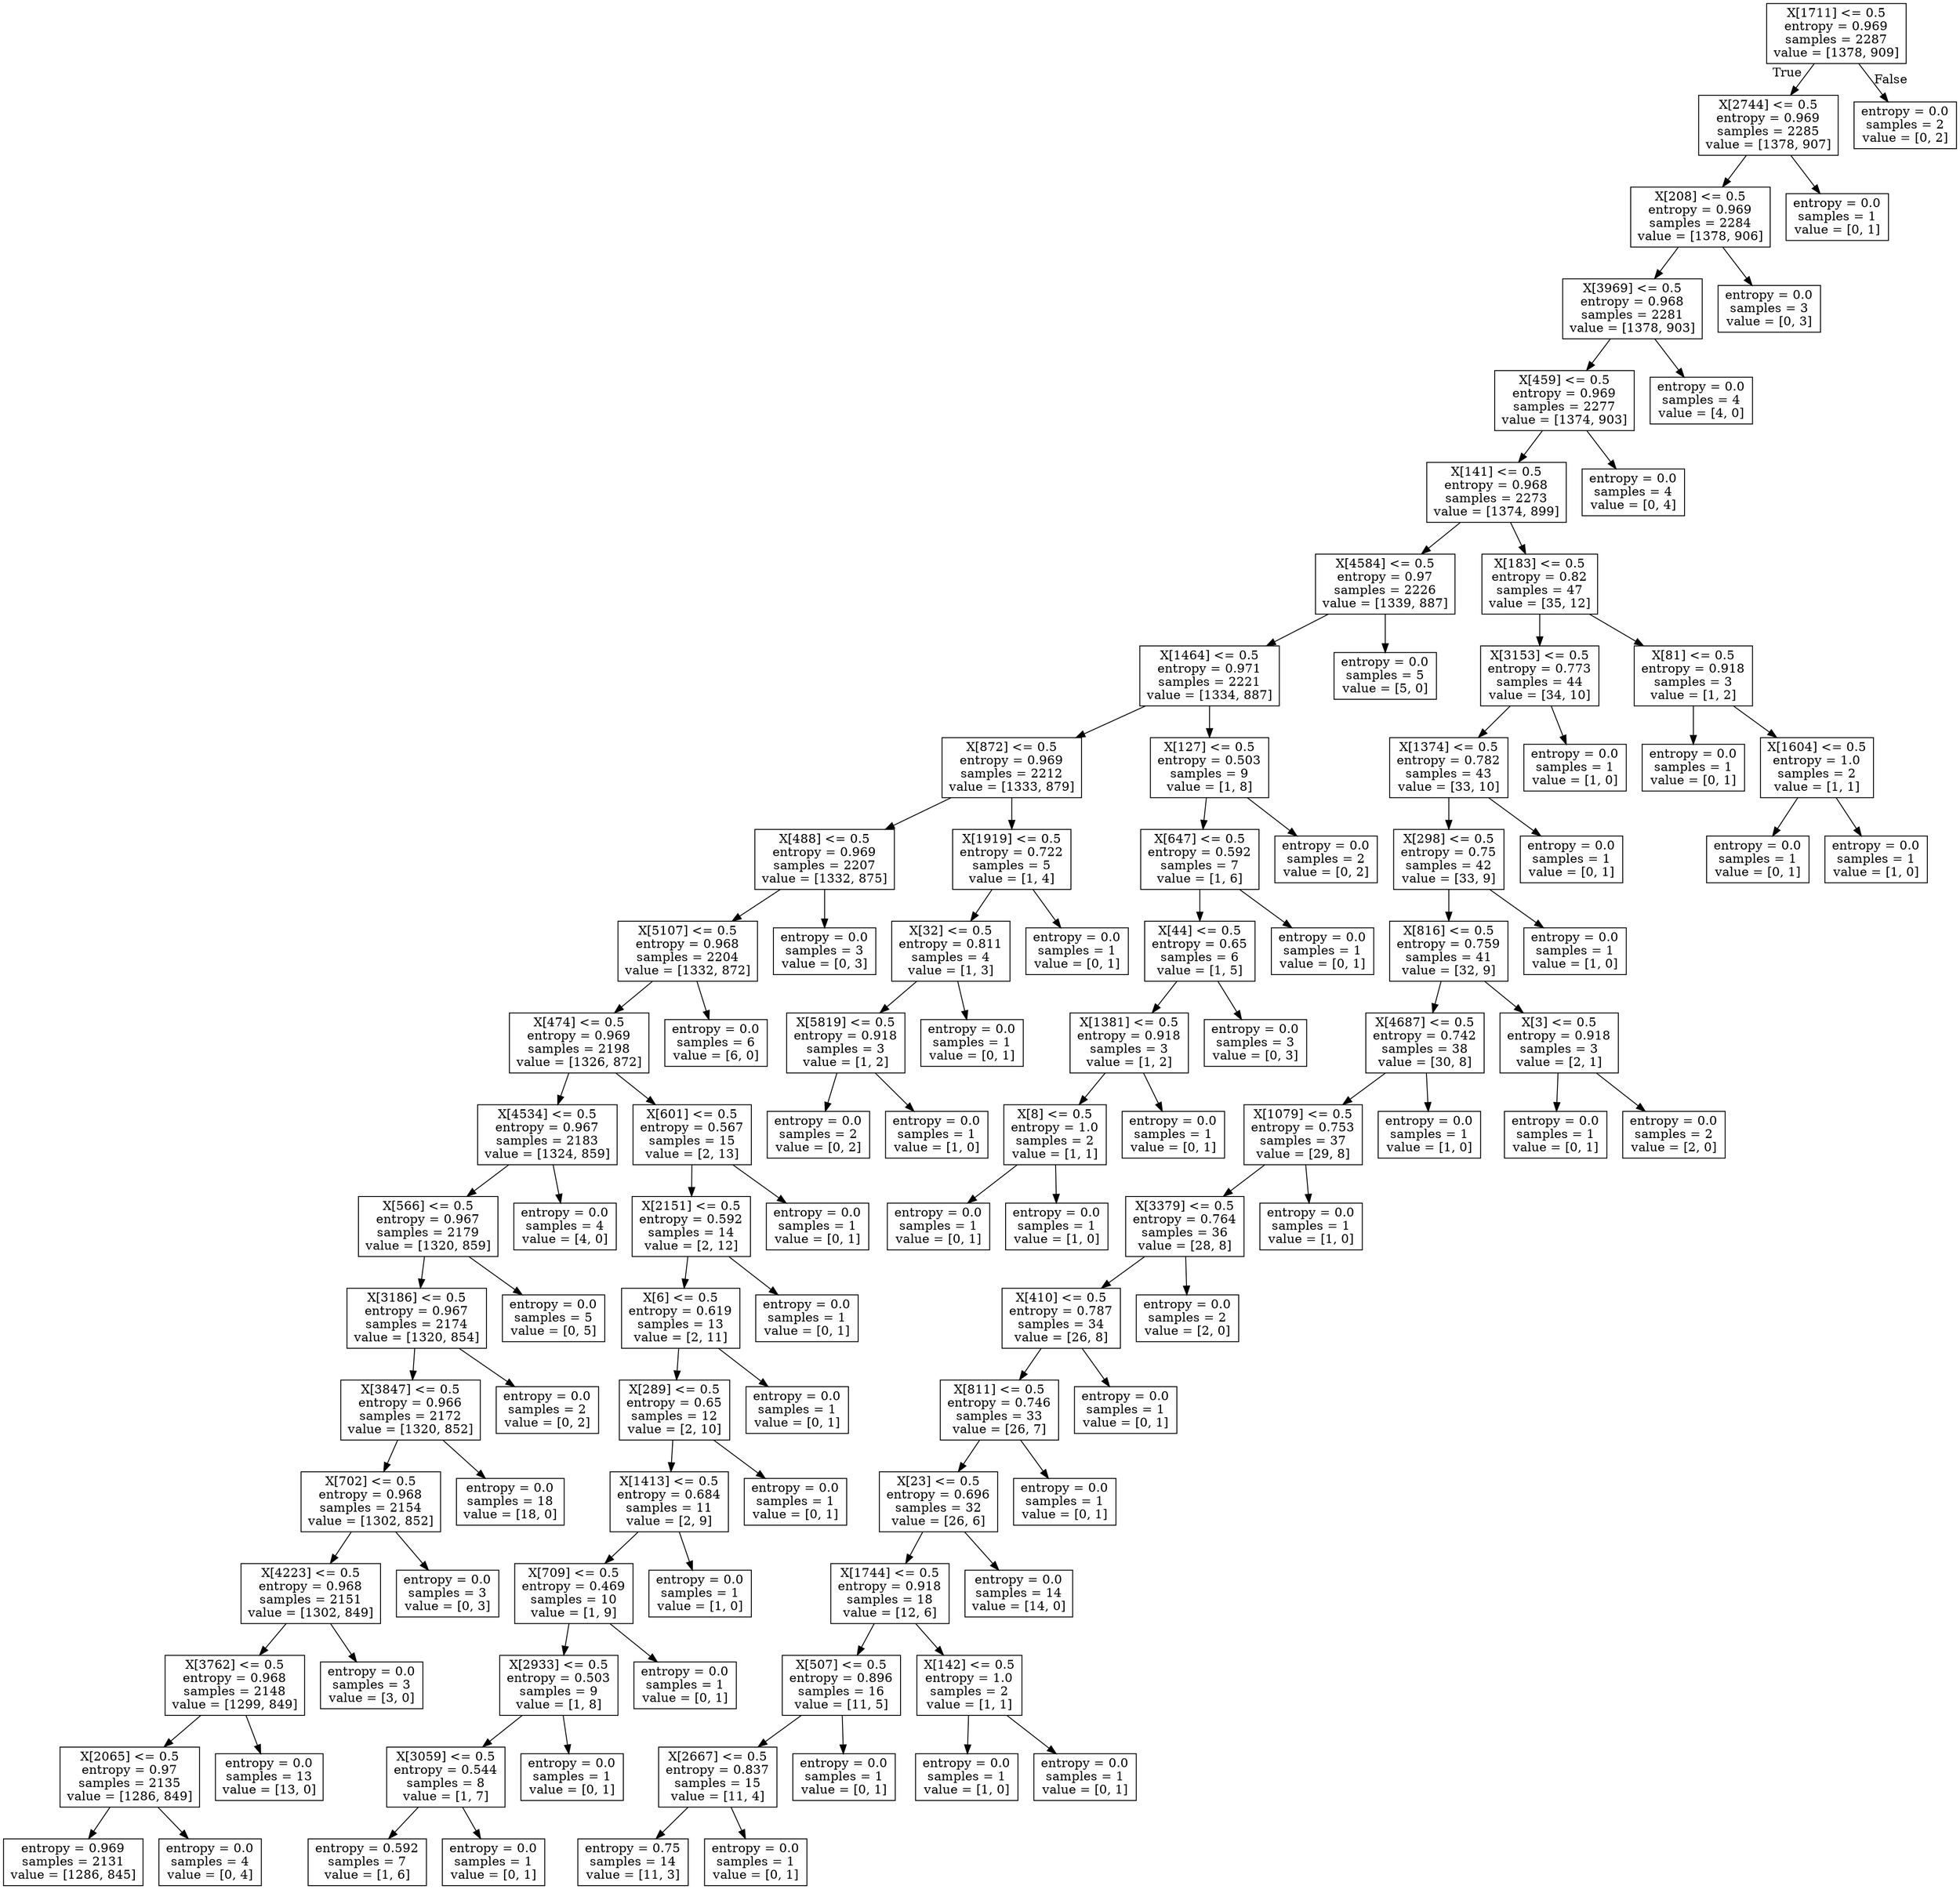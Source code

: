 digraph Tree {
node [shape=box] ;
0 [label="X[1711] <= 0.5\nentropy = 0.969\nsamples = 2287\nvalue = [1378, 909]"] ;
1 [label="X[2744] <= 0.5\nentropy = 0.969\nsamples = 2285\nvalue = [1378, 907]"] ;
0 -> 1 [labeldistance=2.5, labelangle=45, headlabel="True"] ;
2 [label="X[208] <= 0.5\nentropy = 0.969\nsamples = 2284\nvalue = [1378, 906]"] ;
1 -> 2 ;
3 [label="X[3969] <= 0.5\nentropy = 0.968\nsamples = 2281\nvalue = [1378, 903]"] ;
2 -> 3 ;
4 [label="X[459] <= 0.5\nentropy = 0.969\nsamples = 2277\nvalue = [1374, 903]"] ;
3 -> 4 ;
5 [label="X[141] <= 0.5\nentropy = 0.968\nsamples = 2273\nvalue = [1374, 899]"] ;
4 -> 5 ;
6 [label="X[4584] <= 0.5\nentropy = 0.97\nsamples = 2226\nvalue = [1339, 887]"] ;
5 -> 6 ;
7 [label="X[1464] <= 0.5\nentropy = 0.971\nsamples = 2221\nvalue = [1334, 887]"] ;
6 -> 7 ;
8 [label="X[872] <= 0.5\nentropy = 0.969\nsamples = 2212\nvalue = [1333, 879]"] ;
7 -> 8 ;
9 [label="X[488] <= 0.5\nentropy = 0.969\nsamples = 2207\nvalue = [1332, 875]"] ;
8 -> 9 ;
10 [label="X[5107] <= 0.5\nentropy = 0.968\nsamples = 2204\nvalue = [1332, 872]"] ;
9 -> 10 ;
11 [label="X[474] <= 0.5\nentropy = 0.969\nsamples = 2198\nvalue = [1326, 872]"] ;
10 -> 11 ;
12 [label="X[4534] <= 0.5\nentropy = 0.967\nsamples = 2183\nvalue = [1324, 859]"] ;
11 -> 12 ;
13 [label="X[566] <= 0.5\nentropy = 0.967\nsamples = 2179\nvalue = [1320, 859]"] ;
12 -> 13 ;
14 [label="X[3186] <= 0.5\nentropy = 0.967\nsamples = 2174\nvalue = [1320, 854]"] ;
13 -> 14 ;
15 [label="X[3847] <= 0.5\nentropy = 0.966\nsamples = 2172\nvalue = [1320, 852]"] ;
14 -> 15 ;
16 [label="X[702] <= 0.5\nentropy = 0.968\nsamples = 2154\nvalue = [1302, 852]"] ;
15 -> 16 ;
17 [label="X[4223] <= 0.5\nentropy = 0.968\nsamples = 2151\nvalue = [1302, 849]"] ;
16 -> 17 ;
18 [label="X[3762] <= 0.5\nentropy = 0.968\nsamples = 2148\nvalue = [1299, 849]"] ;
17 -> 18 ;
19 [label="X[2065] <= 0.5\nentropy = 0.97\nsamples = 2135\nvalue = [1286, 849]"] ;
18 -> 19 ;
20 [label="entropy = 0.969\nsamples = 2131\nvalue = [1286, 845]"] ;
19 -> 20 ;
21 [label="entropy = 0.0\nsamples = 4\nvalue = [0, 4]"] ;
19 -> 21 ;
22 [label="entropy = 0.0\nsamples = 13\nvalue = [13, 0]"] ;
18 -> 22 ;
23 [label="entropy = 0.0\nsamples = 3\nvalue = [3, 0]"] ;
17 -> 23 ;
24 [label="entropy = 0.0\nsamples = 3\nvalue = [0, 3]"] ;
16 -> 24 ;
25 [label="entropy = 0.0\nsamples = 18\nvalue = [18, 0]"] ;
15 -> 25 ;
26 [label="entropy = 0.0\nsamples = 2\nvalue = [0, 2]"] ;
14 -> 26 ;
27 [label="entropy = 0.0\nsamples = 5\nvalue = [0, 5]"] ;
13 -> 27 ;
28 [label="entropy = 0.0\nsamples = 4\nvalue = [4, 0]"] ;
12 -> 28 ;
29 [label="X[601] <= 0.5\nentropy = 0.567\nsamples = 15\nvalue = [2, 13]"] ;
11 -> 29 ;
30 [label="X[2151] <= 0.5\nentropy = 0.592\nsamples = 14\nvalue = [2, 12]"] ;
29 -> 30 ;
31 [label="X[6] <= 0.5\nentropy = 0.619\nsamples = 13\nvalue = [2, 11]"] ;
30 -> 31 ;
32 [label="X[289] <= 0.5\nentropy = 0.65\nsamples = 12\nvalue = [2, 10]"] ;
31 -> 32 ;
33 [label="X[1413] <= 0.5\nentropy = 0.684\nsamples = 11\nvalue = [2, 9]"] ;
32 -> 33 ;
34 [label="X[709] <= 0.5\nentropy = 0.469\nsamples = 10\nvalue = [1, 9]"] ;
33 -> 34 ;
35 [label="X[2933] <= 0.5\nentropy = 0.503\nsamples = 9\nvalue = [1, 8]"] ;
34 -> 35 ;
36 [label="X[3059] <= 0.5\nentropy = 0.544\nsamples = 8\nvalue = [1, 7]"] ;
35 -> 36 ;
37 [label="entropy = 0.592\nsamples = 7\nvalue = [1, 6]"] ;
36 -> 37 ;
38 [label="entropy = 0.0\nsamples = 1\nvalue = [0, 1]"] ;
36 -> 38 ;
39 [label="entropy = 0.0\nsamples = 1\nvalue = [0, 1]"] ;
35 -> 39 ;
40 [label="entropy = 0.0\nsamples = 1\nvalue = [0, 1]"] ;
34 -> 40 ;
41 [label="entropy = 0.0\nsamples = 1\nvalue = [1, 0]"] ;
33 -> 41 ;
42 [label="entropy = 0.0\nsamples = 1\nvalue = [0, 1]"] ;
32 -> 42 ;
43 [label="entropy = 0.0\nsamples = 1\nvalue = [0, 1]"] ;
31 -> 43 ;
44 [label="entropy = 0.0\nsamples = 1\nvalue = [0, 1]"] ;
30 -> 44 ;
45 [label="entropy = 0.0\nsamples = 1\nvalue = [0, 1]"] ;
29 -> 45 ;
46 [label="entropy = 0.0\nsamples = 6\nvalue = [6, 0]"] ;
10 -> 46 ;
47 [label="entropy = 0.0\nsamples = 3\nvalue = [0, 3]"] ;
9 -> 47 ;
48 [label="X[1919] <= 0.5\nentropy = 0.722\nsamples = 5\nvalue = [1, 4]"] ;
8 -> 48 ;
49 [label="X[32] <= 0.5\nentropy = 0.811\nsamples = 4\nvalue = [1, 3]"] ;
48 -> 49 ;
50 [label="X[5819] <= 0.5\nentropy = 0.918\nsamples = 3\nvalue = [1, 2]"] ;
49 -> 50 ;
51 [label="entropy = 0.0\nsamples = 2\nvalue = [0, 2]"] ;
50 -> 51 ;
52 [label="entropy = 0.0\nsamples = 1\nvalue = [1, 0]"] ;
50 -> 52 ;
53 [label="entropy = 0.0\nsamples = 1\nvalue = [0, 1]"] ;
49 -> 53 ;
54 [label="entropy = 0.0\nsamples = 1\nvalue = [0, 1]"] ;
48 -> 54 ;
55 [label="X[127] <= 0.5\nentropy = 0.503\nsamples = 9\nvalue = [1, 8]"] ;
7 -> 55 ;
56 [label="X[647] <= 0.5\nentropy = 0.592\nsamples = 7\nvalue = [1, 6]"] ;
55 -> 56 ;
57 [label="X[44] <= 0.5\nentropy = 0.65\nsamples = 6\nvalue = [1, 5]"] ;
56 -> 57 ;
58 [label="X[1381] <= 0.5\nentropy = 0.918\nsamples = 3\nvalue = [1, 2]"] ;
57 -> 58 ;
59 [label="X[8] <= 0.5\nentropy = 1.0\nsamples = 2\nvalue = [1, 1]"] ;
58 -> 59 ;
60 [label="entropy = 0.0\nsamples = 1\nvalue = [0, 1]"] ;
59 -> 60 ;
61 [label="entropy = 0.0\nsamples = 1\nvalue = [1, 0]"] ;
59 -> 61 ;
62 [label="entropy = 0.0\nsamples = 1\nvalue = [0, 1]"] ;
58 -> 62 ;
63 [label="entropy = 0.0\nsamples = 3\nvalue = [0, 3]"] ;
57 -> 63 ;
64 [label="entropy = 0.0\nsamples = 1\nvalue = [0, 1]"] ;
56 -> 64 ;
65 [label="entropy = 0.0\nsamples = 2\nvalue = [0, 2]"] ;
55 -> 65 ;
66 [label="entropy = 0.0\nsamples = 5\nvalue = [5, 0]"] ;
6 -> 66 ;
67 [label="X[183] <= 0.5\nentropy = 0.82\nsamples = 47\nvalue = [35, 12]"] ;
5 -> 67 ;
68 [label="X[3153] <= 0.5\nentropy = 0.773\nsamples = 44\nvalue = [34, 10]"] ;
67 -> 68 ;
69 [label="X[1374] <= 0.5\nentropy = 0.782\nsamples = 43\nvalue = [33, 10]"] ;
68 -> 69 ;
70 [label="X[298] <= 0.5\nentropy = 0.75\nsamples = 42\nvalue = [33, 9]"] ;
69 -> 70 ;
71 [label="X[816] <= 0.5\nentropy = 0.759\nsamples = 41\nvalue = [32, 9]"] ;
70 -> 71 ;
72 [label="X[4687] <= 0.5\nentropy = 0.742\nsamples = 38\nvalue = [30, 8]"] ;
71 -> 72 ;
73 [label="X[1079] <= 0.5\nentropy = 0.753\nsamples = 37\nvalue = [29, 8]"] ;
72 -> 73 ;
74 [label="X[3379] <= 0.5\nentropy = 0.764\nsamples = 36\nvalue = [28, 8]"] ;
73 -> 74 ;
75 [label="X[410] <= 0.5\nentropy = 0.787\nsamples = 34\nvalue = [26, 8]"] ;
74 -> 75 ;
76 [label="X[811] <= 0.5\nentropy = 0.746\nsamples = 33\nvalue = [26, 7]"] ;
75 -> 76 ;
77 [label="X[23] <= 0.5\nentropy = 0.696\nsamples = 32\nvalue = [26, 6]"] ;
76 -> 77 ;
78 [label="X[1744] <= 0.5\nentropy = 0.918\nsamples = 18\nvalue = [12, 6]"] ;
77 -> 78 ;
79 [label="X[507] <= 0.5\nentropy = 0.896\nsamples = 16\nvalue = [11, 5]"] ;
78 -> 79 ;
80 [label="X[2667] <= 0.5\nentropy = 0.837\nsamples = 15\nvalue = [11, 4]"] ;
79 -> 80 ;
81 [label="entropy = 0.75\nsamples = 14\nvalue = [11, 3]"] ;
80 -> 81 ;
82 [label="entropy = 0.0\nsamples = 1\nvalue = [0, 1]"] ;
80 -> 82 ;
83 [label="entropy = 0.0\nsamples = 1\nvalue = [0, 1]"] ;
79 -> 83 ;
84 [label="X[142] <= 0.5\nentropy = 1.0\nsamples = 2\nvalue = [1, 1]"] ;
78 -> 84 ;
85 [label="entropy = 0.0\nsamples = 1\nvalue = [1, 0]"] ;
84 -> 85 ;
86 [label="entropy = 0.0\nsamples = 1\nvalue = [0, 1]"] ;
84 -> 86 ;
87 [label="entropy = 0.0\nsamples = 14\nvalue = [14, 0]"] ;
77 -> 87 ;
88 [label="entropy = 0.0\nsamples = 1\nvalue = [0, 1]"] ;
76 -> 88 ;
89 [label="entropy = 0.0\nsamples = 1\nvalue = [0, 1]"] ;
75 -> 89 ;
90 [label="entropy = 0.0\nsamples = 2\nvalue = [2, 0]"] ;
74 -> 90 ;
91 [label="entropy = 0.0\nsamples = 1\nvalue = [1, 0]"] ;
73 -> 91 ;
92 [label="entropy = 0.0\nsamples = 1\nvalue = [1, 0]"] ;
72 -> 92 ;
93 [label="X[3] <= 0.5\nentropy = 0.918\nsamples = 3\nvalue = [2, 1]"] ;
71 -> 93 ;
94 [label="entropy = 0.0\nsamples = 1\nvalue = [0, 1]"] ;
93 -> 94 ;
95 [label="entropy = 0.0\nsamples = 2\nvalue = [2, 0]"] ;
93 -> 95 ;
96 [label="entropy = 0.0\nsamples = 1\nvalue = [1, 0]"] ;
70 -> 96 ;
97 [label="entropy = 0.0\nsamples = 1\nvalue = [0, 1]"] ;
69 -> 97 ;
98 [label="entropy = 0.0\nsamples = 1\nvalue = [1, 0]"] ;
68 -> 98 ;
99 [label="X[81] <= 0.5\nentropy = 0.918\nsamples = 3\nvalue = [1, 2]"] ;
67 -> 99 ;
100 [label="entropy = 0.0\nsamples = 1\nvalue = [0, 1]"] ;
99 -> 100 ;
101 [label="X[1604] <= 0.5\nentropy = 1.0\nsamples = 2\nvalue = [1, 1]"] ;
99 -> 101 ;
102 [label="entropy = 0.0\nsamples = 1\nvalue = [0, 1]"] ;
101 -> 102 ;
103 [label="entropy = 0.0\nsamples = 1\nvalue = [1, 0]"] ;
101 -> 103 ;
104 [label="entropy = 0.0\nsamples = 4\nvalue = [0, 4]"] ;
4 -> 104 ;
105 [label="entropy = 0.0\nsamples = 4\nvalue = [4, 0]"] ;
3 -> 105 ;
106 [label="entropy = 0.0\nsamples = 3\nvalue = [0, 3]"] ;
2 -> 106 ;
107 [label="entropy = 0.0\nsamples = 1\nvalue = [0, 1]"] ;
1 -> 107 ;
108 [label="entropy = 0.0\nsamples = 2\nvalue = [0, 2]"] ;
0 -> 108 [labeldistance=2.5, labelangle=-45, headlabel="False"] ;
}